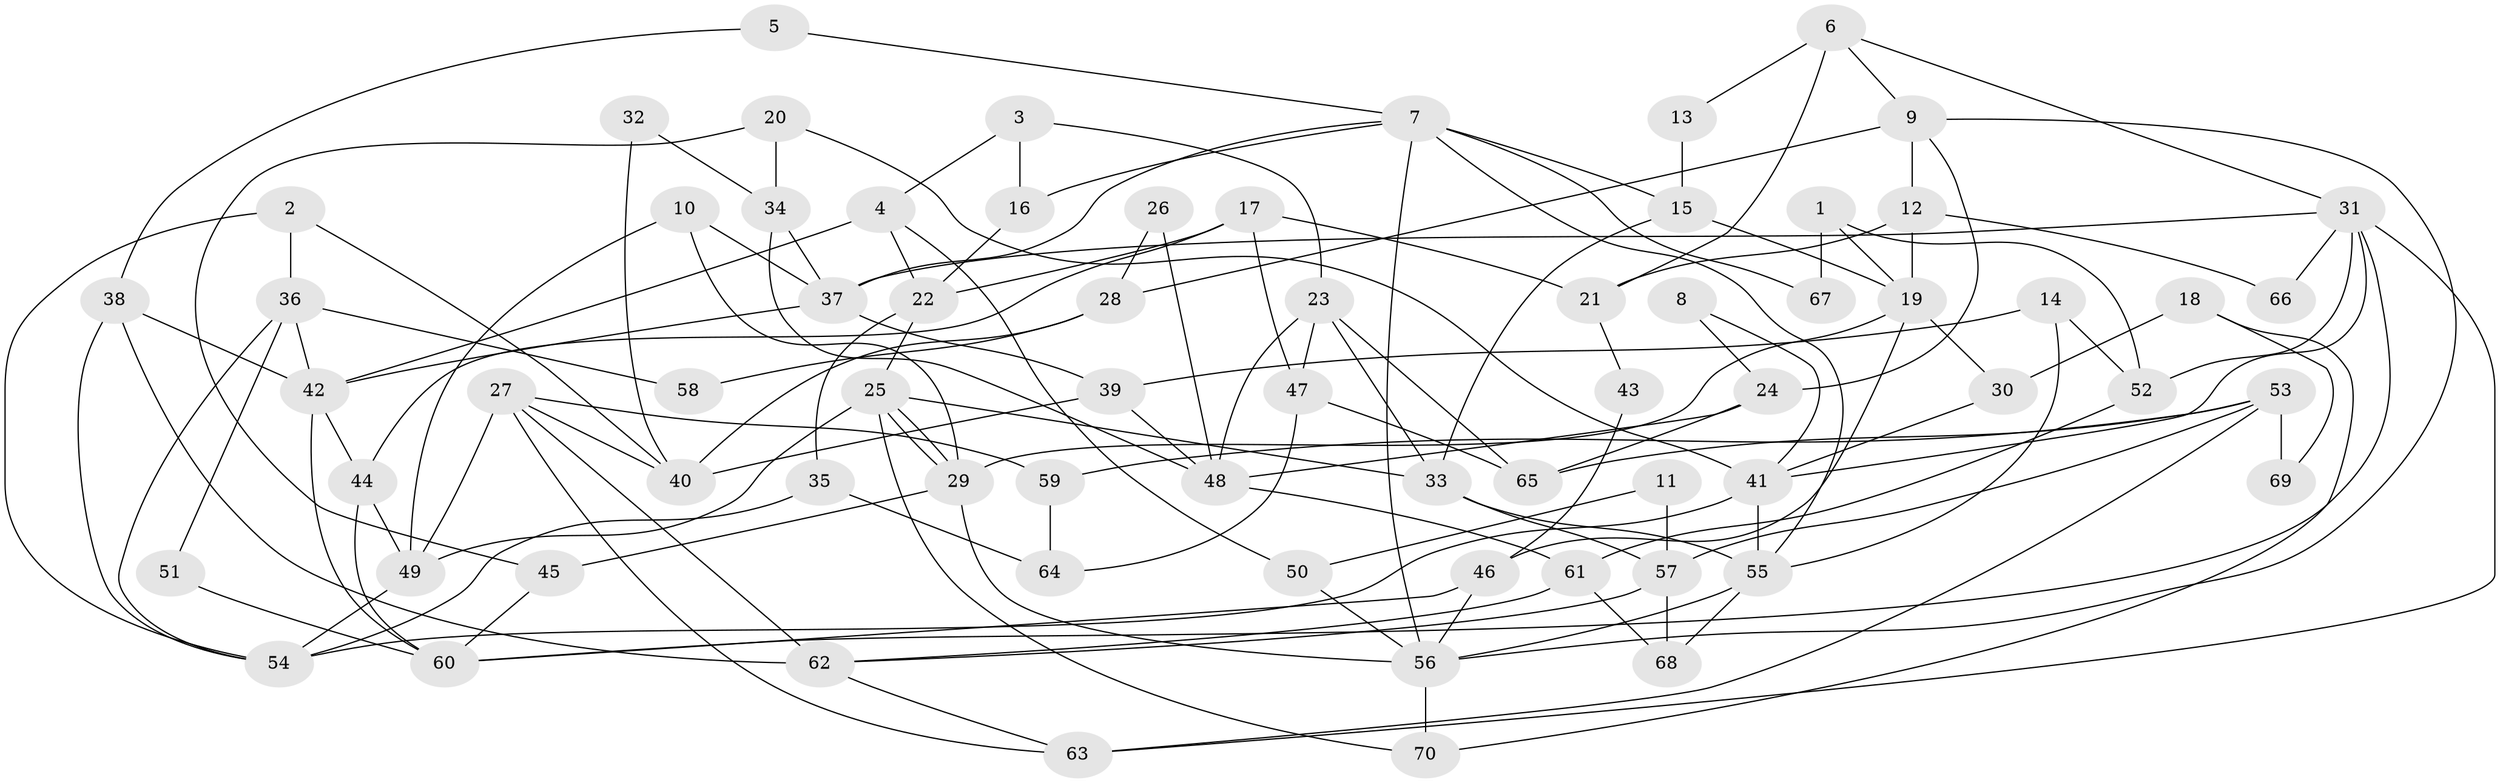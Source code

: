// coarse degree distribution, {3: 0.20454545454545456, 6: 0.022727272727272728, 7: 0.13636363636363635, 4: 0.2727272727272727, 2: 0.11363636363636363, 10: 0.045454545454545456, 5: 0.06818181818181818, 8: 0.13636363636363635}
// Generated by graph-tools (version 1.1) at 2025/41/03/06/25 10:41:57]
// undirected, 70 vertices, 140 edges
graph export_dot {
graph [start="1"]
  node [color=gray90,style=filled];
  1;
  2;
  3;
  4;
  5;
  6;
  7;
  8;
  9;
  10;
  11;
  12;
  13;
  14;
  15;
  16;
  17;
  18;
  19;
  20;
  21;
  22;
  23;
  24;
  25;
  26;
  27;
  28;
  29;
  30;
  31;
  32;
  33;
  34;
  35;
  36;
  37;
  38;
  39;
  40;
  41;
  42;
  43;
  44;
  45;
  46;
  47;
  48;
  49;
  50;
  51;
  52;
  53;
  54;
  55;
  56;
  57;
  58;
  59;
  60;
  61;
  62;
  63;
  64;
  65;
  66;
  67;
  68;
  69;
  70;
  1 -- 19;
  1 -- 52;
  1 -- 67;
  2 -- 36;
  2 -- 40;
  2 -- 54;
  3 -- 16;
  3 -- 23;
  3 -- 4;
  4 -- 42;
  4 -- 22;
  4 -- 50;
  5 -- 38;
  5 -- 7;
  6 -- 9;
  6 -- 31;
  6 -- 13;
  6 -- 21;
  7 -- 56;
  7 -- 37;
  7 -- 15;
  7 -- 16;
  7 -- 55;
  7 -- 67;
  8 -- 24;
  8 -- 41;
  9 -- 12;
  9 -- 56;
  9 -- 24;
  9 -- 28;
  10 -- 49;
  10 -- 29;
  10 -- 37;
  11 -- 57;
  11 -- 50;
  12 -- 19;
  12 -- 21;
  12 -- 66;
  13 -- 15;
  14 -- 52;
  14 -- 39;
  14 -- 55;
  15 -- 19;
  15 -- 33;
  16 -- 22;
  17 -- 44;
  17 -- 22;
  17 -- 21;
  17 -- 47;
  18 -- 30;
  18 -- 70;
  18 -- 69;
  19 -- 29;
  19 -- 46;
  19 -- 30;
  20 -- 41;
  20 -- 34;
  20 -- 45;
  21 -- 43;
  22 -- 25;
  22 -- 35;
  23 -- 47;
  23 -- 33;
  23 -- 48;
  23 -- 65;
  24 -- 65;
  24 -- 48;
  25 -- 29;
  25 -- 29;
  25 -- 33;
  25 -- 49;
  25 -- 70;
  26 -- 48;
  26 -- 28;
  27 -- 62;
  27 -- 49;
  27 -- 40;
  27 -- 59;
  27 -- 63;
  28 -- 40;
  28 -- 58;
  29 -- 45;
  29 -- 56;
  30 -- 41;
  31 -- 63;
  31 -- 60;
  31 -- 37;
  31 -- 41;
  31 -- 52;
  31 -- 66;
  32 -- 40;
  32 -- 34;
  33 -- 55;
  33 -- 57;
  34 -- 48;
  34 -- 37;
  35 -- 54;
  35 -- 64;
  36 -- 54;
  36 -- 42;
  36 -- 51;
  36 -- 58;
  37 -- 39;
  37 -- 42;
  38 -- 54;
  38 -- 62;
  38 -- 42;
  39 -- 48;
  39 -- 40;
  41 -- 55;
  41 -- 54;
  42 -- 44;
  42 -- 60;
  43 -- 46;
  44 -- 49;
  44 -- 60;
  45 -- 60;
  46 -- 60;
  46 -- 56;
  47 -- 65;
  47 -- 64;
  48 -- 61;
  49 -- 54;
  50 -- 56;
  51 -- 60;
  52 -- 61;
  53 -- 59;
  53 -- 63;
  53 -- 57;
  53 -- 65;
  53 -- 69;
  55 -- 56;
  55 -- 68;
  56 -- 70;
  57 -- 62;
  57 -- 68;
  59 -- 64;
  61 -- 68;
  61 -- 62;
  62 -- 63;
}
